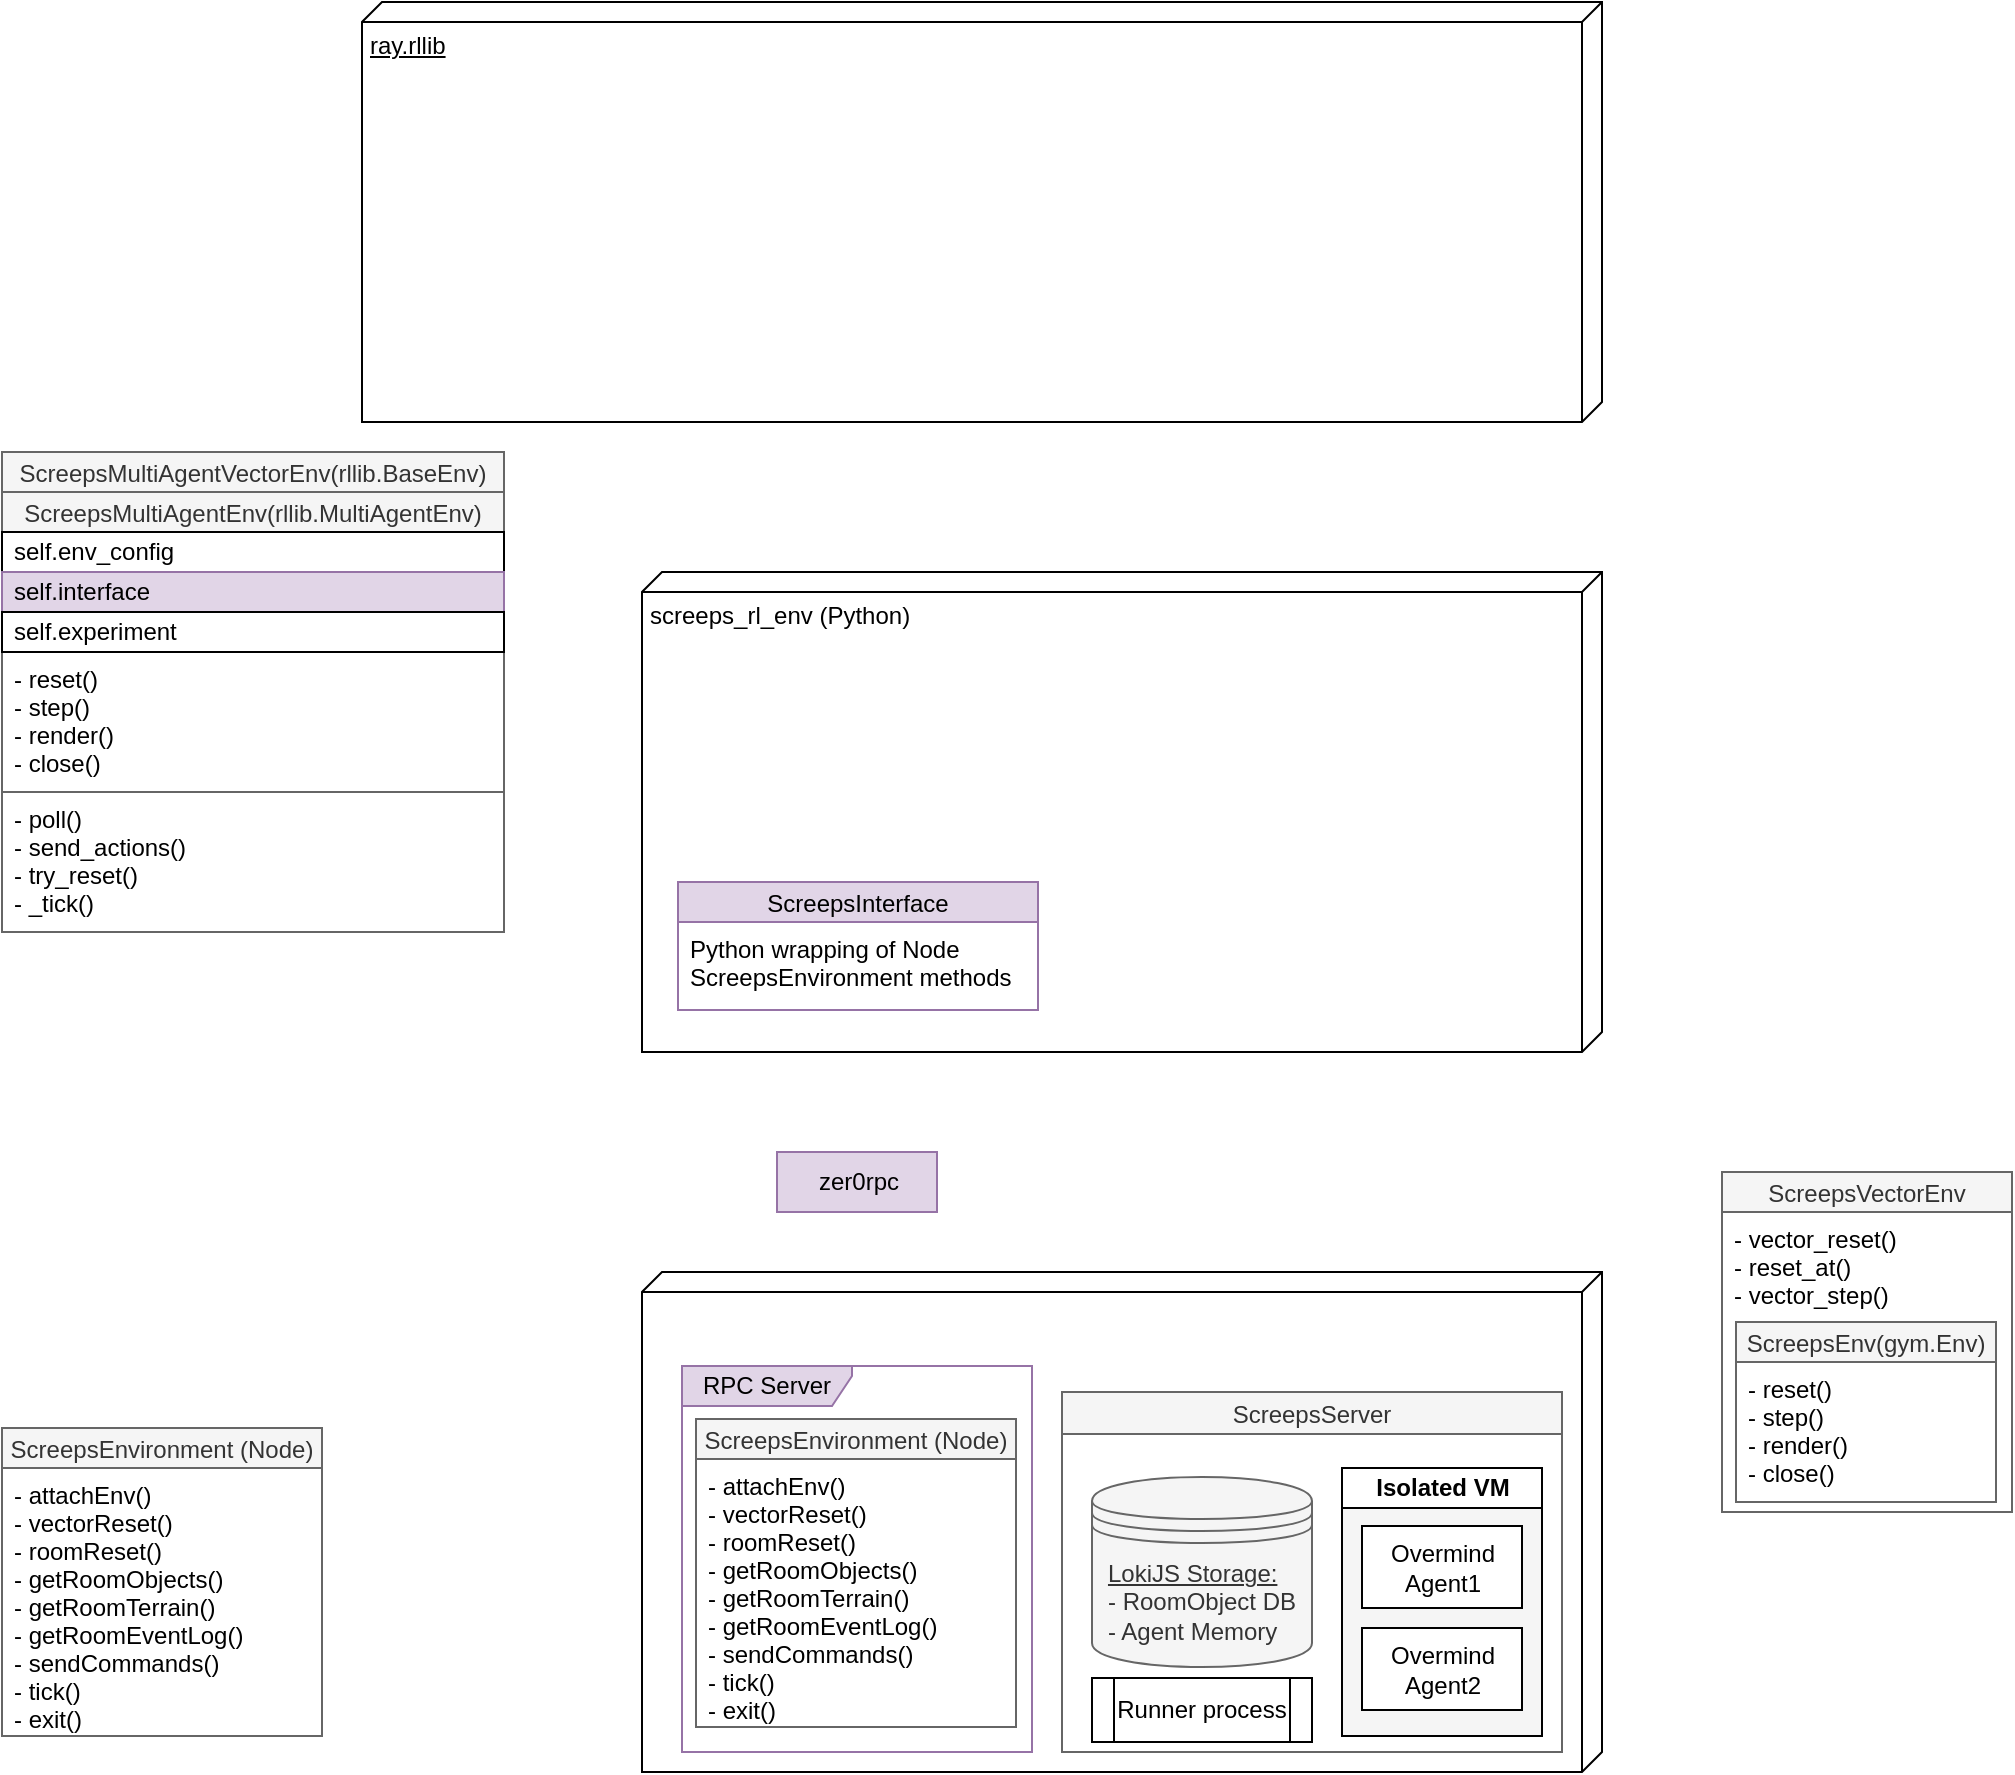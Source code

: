 <mxfile version="10.7.5" type="github"><diagram name="Page-1" id="5f0bae14-7c28-e335-631c-24af17079c00"><mxGraphModel dx="1158" dy="1576" grid="1" gridSize="10" guides="1" tooltips="1" connect="1" arrows="1" fold="1" page="1" pageScale="1" pageWidth="1100" pageHeight="850" background="#ffffff" math="0" shadow="0"><root><mxCell id="0"/><mxCell id="1" parent="0"/><mxCell id="o0kAMPtWw3M5yIAR9AoY-1" value="" style="verticalAlign=top;align=left;spacingTop=8;spacingLeft=2;spacingRight=12;shape=cube;size=10;direction=south;fontStyle=0;strokeColor=#000000;spacingBottom=0;" vertex="1" parent="1"><mxGeometry x="370" y="510" width="480" height="250" as="geometry"/></mxCell><mxCell id="o0kAMPtWw3M5yIAR9AoY-2" value="screeps_rl_env (Python)" style="verticalAlign=top;align=left;spacingTop=8;spacingLeft=2;spacingRight=12;shape=cube;size=10;direction=south;fontStyle=0;" vertex="1" parent="1"><mxGeometry x="370" y="160" width="480" height="240" as="geometry"/></mxCell><mxCell id="o0kAMPtWw3M5yIAR9AoY-3" value="ray.rllib" style="verticalAlign=top;align=left;spacingTop=8;spacingLeft=2;spacingRight=12;shape=cube;size=10;direction=south;fontStyle=4;html=1;" vertex="1" parent="1"><mxGeometry x="230" y="-125" width="620" height="210" as="geometry"/></mxCell><mxCell id="o0kAMPtWw3M5yIAR9AoY-4" value="&lt;div style=&quot;text-align: left&quot;&gt;&lt;span&gt;&lt;u&gt;LokiJS Storage:&lt;/u&gt;&lt;/span&gt;&lt;/div&gt;&lt;div style=&quot;text-align: left&quot;&gt;&lt;span&gt;- RoomObject DB&lt;/span&gt;&lt;/div&gt;&lt;div style=&quot;text-align: left&quot;&gt;&lt;span&gt;- Agent Memory&lt;/span&gt;&lt;/div&gt;" style="shape=datastore;whiteSpace=wrap;html=1;fillColor=#f5f5f5;strokeColor=#666666;fontColor=#333333;" vertex="1" parent="1"><mxGeometry x="595" y="612.5" width="110" height="95" as="geometry"/></mxCell><mxCell id="o0kAMPtWw3M5yIAR9AoY-8" value="ScreepsServer" style="swimlane;fontStyle=0;childLayout=stackLayout;horizontal=1;startSize=21;fillColor=#f5f5f5;horizontalStack=0;resizeParent=1;resizeParentMax=0;resizeLast=0;collapsible=1;marginBottom=0;labelBackgroundColor=none;strokeColor=#666666;fontColor=#333333;" vertex="1" parent="1"><mxGeometry x="580" y="570" width="250" height="180" as="geometry"><mxRectangle x="690" y="570" width="90" height="26" as="alternateBounds"/></mxGeometry></mxCell><mxCell id="o0kAMPtWw3M5yIAR9AoY-30" value="" style="group;fillColor=#f5f5f5;strokeColor=#666666;fontColor=#333333;" vertex="1" connectable="0" parent="1"><mxGeometry x="720" y="608" width="100" height="134" as="geometry"/></mxCell><mxCell id="o0kAMPtWw3M5yIAR9AoY-28" value="Isolated VM" style="swimlane;html=1;startSize=20;horizontal=1;containerType=tree;" vertex="1" parent="o0kAMPtWw3M5yIAR9AoY-30"><mxGeometry width="100" height="134" as="geometry"/></mxCell><mxCell id="o0kAMPtWw3M5yIAR9AoY-21" value="Overmind&lt;br&gt;Agent1&lt;br&gt;" style="html=1;" vertex="1" parent="o0kAMPtWw3M5yIAR9AoY-28"><mxGeometry x="10" y="29" width="80" height="41" as="geometry"/></mxCell><mxCell id="o0kAMPtWw3M5yIAR9AoY-29" value="Overmind&lt;br&gt;Agent2&lt;br&gt;" style="html=1;" vertex="1" parent="o0kAMPtWw3M5yIAR9AoY-28"><mxGeometry x="10" y="80" width="80" height="41" as="geometry"/></mxCell><mxCell id="o0kAMPtWw3M5yIAR9AoY-31" value="Runner process" style="shape=process;whiteSpace=wrap;html=1;backgroundOutline=1;" vertex="1" parent="1"><mxGeometry x="595" y="713" width="110" height="32" as="geometry"/></mxCell><mxCell id="o0kAMPtWw3M5yIAR9AoY-55" value="" style="group" vertex="1" connectable="0" parent="1"><mxGeometry x="390" y="557" width="175" height="193" as="geometry"/></mxCell><mxCell id="o0kAMPtWw3M5yIAR9AoY-54" value="RPC Server" style="shape=umlFrame;whiteSpace=wrap;html=1;labelBackgroundColor=none;strokeColor=#9673a6;fillColor=#e1d5e7;width=85;height=20;" vertex="1" parent="o0kAMPtWw3M5yIAR9AoY-55"><mxGeometry width="175" height="193" as="geometry"/></mxCell><mxCell id="o0kAMPtWw3M5yIAR9AoY-17" value="ScreepsEnvironment (Node)" style="swimlane;fontStyle=0;childLayout=stackLayout;horizontal=1;startSize=20;fillColor=#f5f5f5;horizontalStack=0;resizeParent=1;resizeParentMax=0;resizeLast=0;collapsible=1;marginBottom=0;strokeColor=#666666;fontColor=#333333;" vertex="1" parent="o0kAMPtWw3M5yIAR9AoY-55"><mxGeometry x="7" y="26.5" width="160" height="154" as="geometry"/></mxCell><mxCell id="o0kAMPtWw3M5yIAR9AoY-18" value="- attachEnv()&#10;- vectorReset()&#10;- roomReset()&#10;- getRoomObjects()&#10;- getRoomTerrain()&#10;- getRoomEventLog()&#10;- sendCommands()&#10;- tick()&#10;- exit()&#10;" style="text;strokeColor=none;fillColor=none;align=left;verticalAlign=top;spacingLeft=4;spacingRight=4;overflow=hidden;rotatable=0;points=[[0,0.5],[1,0.5]];portConstraint=eastwest;" vertex="1" parent="o0kAMPtWw3M5yIAR9AoY-17"><mxGeometry y="20" width="160" height="134" as="geometry"/></mxCell><mxCell id="o0kAMPtWw3M5yIAR9AoY-57" value="zer0rpc" style="html=1;labelBackgroundColor=none;strokeColor=#9673a6;fillColor=#e1d5e7;" vertex="1" parent="1"><mxGeometry x="437.5" y="450" width="80" height="30" as="geometry"/></mxCell><mxCell id="o0kAMPtWw3M5yIAR9AoY-58" value="ScreepsInterface" style="swimlane;fontStyle=0;childLayout=stackLayout;horizontal=1;startSize=20;fillColor=#e1d5e7;horizontalStack=0;resizeParent=1;resizeParentMax=0;resizeLast=0;collapsible=1;marginBottom=0;labelBackgroundColor=none;strokeColor=#9673a6;html=0;" vertex="1" parent="1"><mxGeometry x="388" y="315" width="180" height="64" as="geometry"/></mxCell><mxCell id="o0kAMPtWw3M5yIAR9AoY-59" value="Python wrapping of Node&#10;ScreepsEnvironment methods&#10;" style="text;strokeColor=none;fillColor=none;align=left;verticalAlign=top;spacingLeft=4;spacingRight=4;overflow=hidden;rotatable=0;points=[[0,0.5],[1,0.5]];portConstraint=eastwest;" vertex="1" parent="o0kAMPtWw3M5yIAR9AoY-58"><mxGeometry y="20" width="180" height="44" as="geometry"/></mxCell><mxCell id="o0kAMPtWw3M5yIAR9AoY-62" value="ScreepsEnvironment (Node)" style="swimlane;fontStyle=0;childLayout=stackLayout;horizontal=1;startSize=20;fillColor=#f5f5f5;horizontalStack=0;resizeParent=1;resizeParentMax=0;resizeLast=0;collapsible=1;marginBottom=0;strokeColor=#666666;fontColor=#333333;" vertex="1" parent="1"><mxGeometry x="50" y="588" width="160" height="154" as="geometry"/></mxCell><mxCell id="o0kAMPtWw3M5yIAR9AoY-63" value="- attachEnv()&#10;- vectorReset()&#10;- roomReset()&#10;- getRoomObjects()&#10;- getRoomTerrain()&#10;- getRoomEventLog()&#10;- sendCommands()&#10;- tick()&#10;- exit()&#10;" style="text;strokeColor=none;fillColor=none;align=left;verticalAlign=top;spacingLeft=4;spacingRight=4;overflow=hidden;rotatable=0;points=[[0,0.5],[1,0.5]];portConstraint=eastwest;" vertex="1" parent="o0kAMPtWw3M5yIAR9AoY-62"><mxGeometry y="20" width="160" height="134" as="geometry"/></mxCell><mxCell id="o0kAMPtWw3M5yIAR9AoY-74" value="" style="group" vertex="1" connectable="0" parent="1"><mxGeometry x="910" y="460" width="145" height="170" as="geometry"/></mxCell><mxCell id="o0kAMPtWw3M5yIAR9AoY-64" value="ScreepsEnv(gym.Env)" style="swimlane;fontStyle=0;childLayout=stackLayout;horizontal=1;startSize=20;fillColor=#f5f5f5;horizontalStack=0;resizeParent=1;resizeParentMax=0;resizeLast=0;collapsible=1;marginBottom=0;strokeColor=#666666;fontColor=#333333;" vertex="1" parent="o0kAMPtWw3M5yIAR9AoY-74"><mxGeometry x="7" y="75" width="130" height="90" as="geometry"><mxRectangle x="70" y="315" width="150" height="20" as="alternateBounds"/></mxGeometry></mxCell><mxCell id="o0kAMPtWw3M5yIAR9AoY-65" value="- reset()&#10;- step()&#10;- render()&#10;- close()&#10;" style="text;strokeColor=none;fillColor=none;align=left;verticalAlign=top;spacingLeft=4;spacingRight=4;overflow=hidden;rotatable=0;points=[[0,0.5],[1,0.5]];portConstraint=eastwest;" vertex="1" parent="o0kAMPtWw3M5yIAR9AoY-64"><mxGeometry y="20" width="130" height="70" as="geometry"/></mxCell><mxCell id="o0kAMPtWw3M5yIAR9AoY-66" value="ScreepsVectorEnv" style="swimlane;fontStyle=0;childLayout=stackLayout;horizontal=1;startSize=20;fillColor=#f5f5f5;horizontalStack=0;resizeParent=1;resizeParentMax=0;resizeLast=0;collapsible=1;marginBottom=0;strokeColor=#666666;fontColor=#333333;" vertex="1" parent="o0kAMPtWw3M5yIAR9AoY-74"><mxGeometry width="145" height="170" as="geometry"><mxRectangle x="70" y="315" width="150" height="20" as="alternateBounds"/></mxGeometry></mxCell><mxCell id="o0kAMPtWw3M5yIAR9AoY-67" value="- vector_reset()&#10;- reset_at()&#10;- vector_step()&#10;" style="text;strokeColor=none;fillColor=none;align=left;verticalAlign=top;spacingLeft=4;spacingRight=4;overflow=hidden;rotatable=0;points=[[0,0.5],[1,0.5]];portConstraint=eastwest;" vertex="1" parent="o0kAMPtWw3M5yIAR9AoY-66"><mxGeometry y="20" width="145" height="150" as="geometry"/></mxCell><mxCell id="o0kAMPtWw3M5yIAR9AoY-78" value="ScreepsMultiAgentVectorEnv(rllib.BaseEnv)" style="swimlane;fontStyle=0;childLayout=stackLayout;horizontal=1;startSize=20;fillColor=#f5f5f5;horizontalStack=0;resizeParent=1;resizeParentMax=0;resizeLast=0;collapsible=1;marginBottom=0;strokeColor=#666666;fontColor=#333333;" vertex="1" parent="1"><mxGeometry x="50" y="100" width="251" height="240" as="geometry"><mxRectangle x="70" y="315" width="150" height="20" as="alternateBounds"/></mxGeometry></mxCell><mxCell id="o0kAMPtWw3M5yIAR9AoY-76" value="ScreepsMultiAgentEnv(rllib.MultiAgentEnv)" style="swimlane;fontStyle=0;childLayout=stackLayout;horizontal=1;startSize=20;fillColor=#f5f5f5;horizontalStack=0;resizeParent=1;resizeParentMax=0;resizeLast=0;collapsible=1;marginBottom=0;strokeColor=#666666;fontColor=#333333;" vertex="1" parent="o0kAMPtWw3M5yIAR9AoY-78"><mxGeometry y="20" width="251" height="150" as="geometry"><mxRectangle x="70" y="315" width="150" height="20" as="alternateBounds"/></mxGeometry></mxCell><mxCell id="o0kAMPtWw3M5yIAR9AoY-82" value="&lt;div style=&quot;text-align: left&quot;&gt;&lt;span&gt;self.env_config&lt;/span&gt;&lt;/div&gt;" style="html=1;labelBackgroundColor=none;strokeColor=#000000;fillColor=none;align=left;spacingLeft=4;" vertex="1" parent="o0kAMPtWw3M5yIAR9AoY-76"><mxGeometry y="20" width="251" height="20" as="geometry"/></mxCell><mxCell id="o0kAMPtWw3M5yIAR9AoY-80" value="self.interface" style="html=1;labelBackgroundColor=none;strokeColor=#9673a6;fillColor=#e1d5e7;align=left;spacingLeft=4;" vertex="1" parent="o0kAMPtWw3M5yIAR9AoY-76"><mxGeometry y="40" width="251" height="20" as="geometry"/></mxCell><mxCell id="o0kAMPtWw3M5yIAR9AoY-81" value="self.experiment" style="html=1;labelBackgroundColor=none;strokeColor=#000000;fillColor=none;align=left;spacingLeft=4;" vertex="1" parent="o0kAMPtWw3M5yIAR9AoY-76"><mxGeometry y="60" width="251" height="20" as="geometry"/></mxCell><mxCell id="o0kAMPtWw3M5yIAR9AoY-77" value="- reset()&#10;- step()&#10;- render()&#10;- close()&#10;" style="text;strokeColor=none;fillColor=none;align=left;verticalAlign=top;spacingLeft=4;spacingRight=4;overflow=hidden;rotatable=0;points=[[0,0.5],[1,0.5]];portConstraint=eastwest;" vertex="1" parent="o0kAMPtWw3M5yIAR9AoY-76"><mxGeometry y="80" width="251" height="70" as="geometry"/></mxCell><mxCell id="o0kAMPtWw3M5yIAR9AoY-79" value="- poll()&#10;- send_actions()&#10;- try_reset()&#10;- _tick()&#10;" style="text;strokeColor=none;fillColor=none;align=left;verticalAlign=top;spacingLeft=4;spacingRight=4;overflow=hidden;rotatable=0;points=[[0,0.5],[1,0.5]];portConstraint=eastwest;" vertex="1" parent="o0kAMPtWw3M5yIAR9AoY-78"><mxGeometry y="170" width="251" height="70" as="geometry"/></mxCell></root></mxGraphModel></diagram></mxfile>